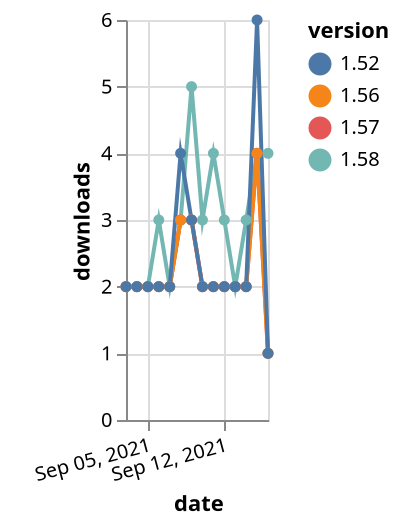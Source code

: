 {"$schema": "https://vega.github.io/schema/vega-lite/v5.json", "description": "A simple bar chart with embedded data.", "data": {"values": [{"date": "2021-09-03", "total": 3644, "delta": 2, "version": "1.58"}, {"date": "2021-09-04", "total": 3646, "delta": 2, "version": "1.58"}, {"date": "2021-09-05", "total": 3648, "delta": 2, "version": "1.58"}, {"date": "2021-09-06", "total": 3651, "delta": 3, "version": "1.58"}, {"date": "2021-09-07", "total": 3653, "delta": 2, "version": "1.58"}, {"date": "2021-09-08", "total": 3656, "delta": 3, "version": "1.58"}, {"date": "2021-09-09", "total": 3661, "delta": 5, "version": "1.58"}, {"date": "2021-09-10", "total": 3664, "delta": 3, "version": "1.58"}, {"date": "2021-09-11", "total": 3668, "delta": 4, "version": "1.58"}, {"date": "2021-09-12", "total": 3671, "delta": 3, "version": "1.58"}, {"date": "2021-09-13", "total": 3673, "delta": 2, "version": "1.58"}, {"date": "2021-09-14", "total": 3676, "delta": 3, "version": "1.58"}, {"date": "2021-09-15", "total": 3680, "delta": 4, "version": "1.58"}, {"date": "2021-09-16", "total": 3684, "delta": 4, "version": "1.58"}, {"date": "2021-09-03", "total": 2485, "delta": 2, "version": "1.57"}, {"date": "2021-09-04", "total": 2487, "delta": 2, "version": "1.57"}, {"date": "2021-09-05", "total": 2489, "delta": 2, "version": "1.57"}, {"date": "2021-09-06", "total": 2491, "delta": 2, "version": "1.57"}, {"date": "2021-09-07", "total": 2493, "delta": 2, "version": "1.57"}, {"date": "2021-09-08", "total": 2496, "delta": 3, "version": "1.57"}, {"date": "2021-09-09", "total": 2499, "delta": 3, "version": "1.57"}, {"date": "2021-09-10", "total": 2501, "delta": 2, "version": "1.57"}, {"date": "2021-09-11", "total": 2503, "delta": 2, "version": "1.57"}, {"date": "2021-09-12", "total": 2505, "delta": 2, "version": "1.57"}, {"date": "2021-09-13", "total": 2507, "delta": 2, "version": "1.57"}, {"date": "2021-09-14", "total": 2509, "delta": 2, "version": "1.57"}, {"date": "2021-09-15", "total": 2513, "delta": 4, "version": "1.57"}, {"date": "2021-09-16", "total": 2514, "delta": 1, "version": "1.57"}, {"date": "2021-09-03", "total": 2368, "delta": 2, "version": "1.56"}, {"date": "2021-09-04", "total": 2370, "delta": 2, "version": "1.56"}, {"date": "2021-09-05", "total": 2372, "delta": 2, "version": "1.56"}, {"date": "2021-09-06", "total": 2374, "delta": 2, "version": "1.56"}, {"date": "2021-09-07", "total": 2376, "delta": 2, "version": "1.56"}, {"date": "2021-09-08", "total": 2379, "delta": 3, "version": "1.56"}, {"date": "2021-09-09", "total": 2382, "delta": 3, "version": "1.56"}, {"date": "2021-09-10", "total": 2384, "delta": 2, "version": "1.56"}, {"date": "2021-09-11", "total": 2386, "delta": 2, "version": "1.56"}, {"date": "2021-09-12", "total": 2388, "delta": 2, "version": "1.56"}, {"date": "2021-09-13", "total": 2390, "delta": 2, "version": "1.56"}, {"date": "2021-09-14", "total": 2392, "delta": 2, "version": "1.56"}, {"date": "2021-09-15", "total": 2396, "delta": 4, "version": "1.56"}, {"date": "2021-09-16", "total": 2397, "delta": 1, "version": "1.56"}, {"date": "2021-09-03", "total": 3843, "delta": 2, "version": "1.52"}, {"date": "2021-09-04", "total": 3845, "delta": 2, "version": "1.52"}, {"date": "2021-09-05", "total": 3847, "delta": 2, "version": "1.52"}, {"date": "2021-09-06", "total": 3849, "delta": 2, "version": "1.52"}, {"date": "2021-09-07", "total": 3851, "delta": 2, "version": "1.52"}, {"date": "2021-09-08", "total": 3855, "delta": 4, "version": "1.52"}, {"date": "2021-09-09", "total": 3858, "delta": 3, "version": "1.52"}, {"date": "2021-09-10", "total": 3860, "delta": 2, "version": "1.52"}, {"date": "2021-09-11", "total": 3862, "delta": 2, "version": "1.52"}, {"date": "2021-09-12", "total": 3864, "delta": 2, "version": "1.52"}, {"date": "2021-09-13", "total": 3866, "delta": 2, "version": "1.52"}, {"date": "2021-09-14", "total": 3868, "delta": 2, "version": "1.52"}, {"date": "2021-09-15", "total": 3874, "delta": 6, "version": "1.52"}, {"date": "2021-09-16", "total": 3875, "delta": 1, "version": "1.52"}]}, "width": "container", "mark": {"type": "line", "point": {"filled": true}}, "encoding": {"x": {"field": "date", "type": "temporal", "timeUnit": "yearmonthdate", "title": "date", "axis": {"labelAngle": -15}}, "y": {"field": "delta", "type": "quantitative", "title": "downloads"}, "color": {"field": "version", "type": "nominal"}, "tooltip": {"field": "delta"}}}